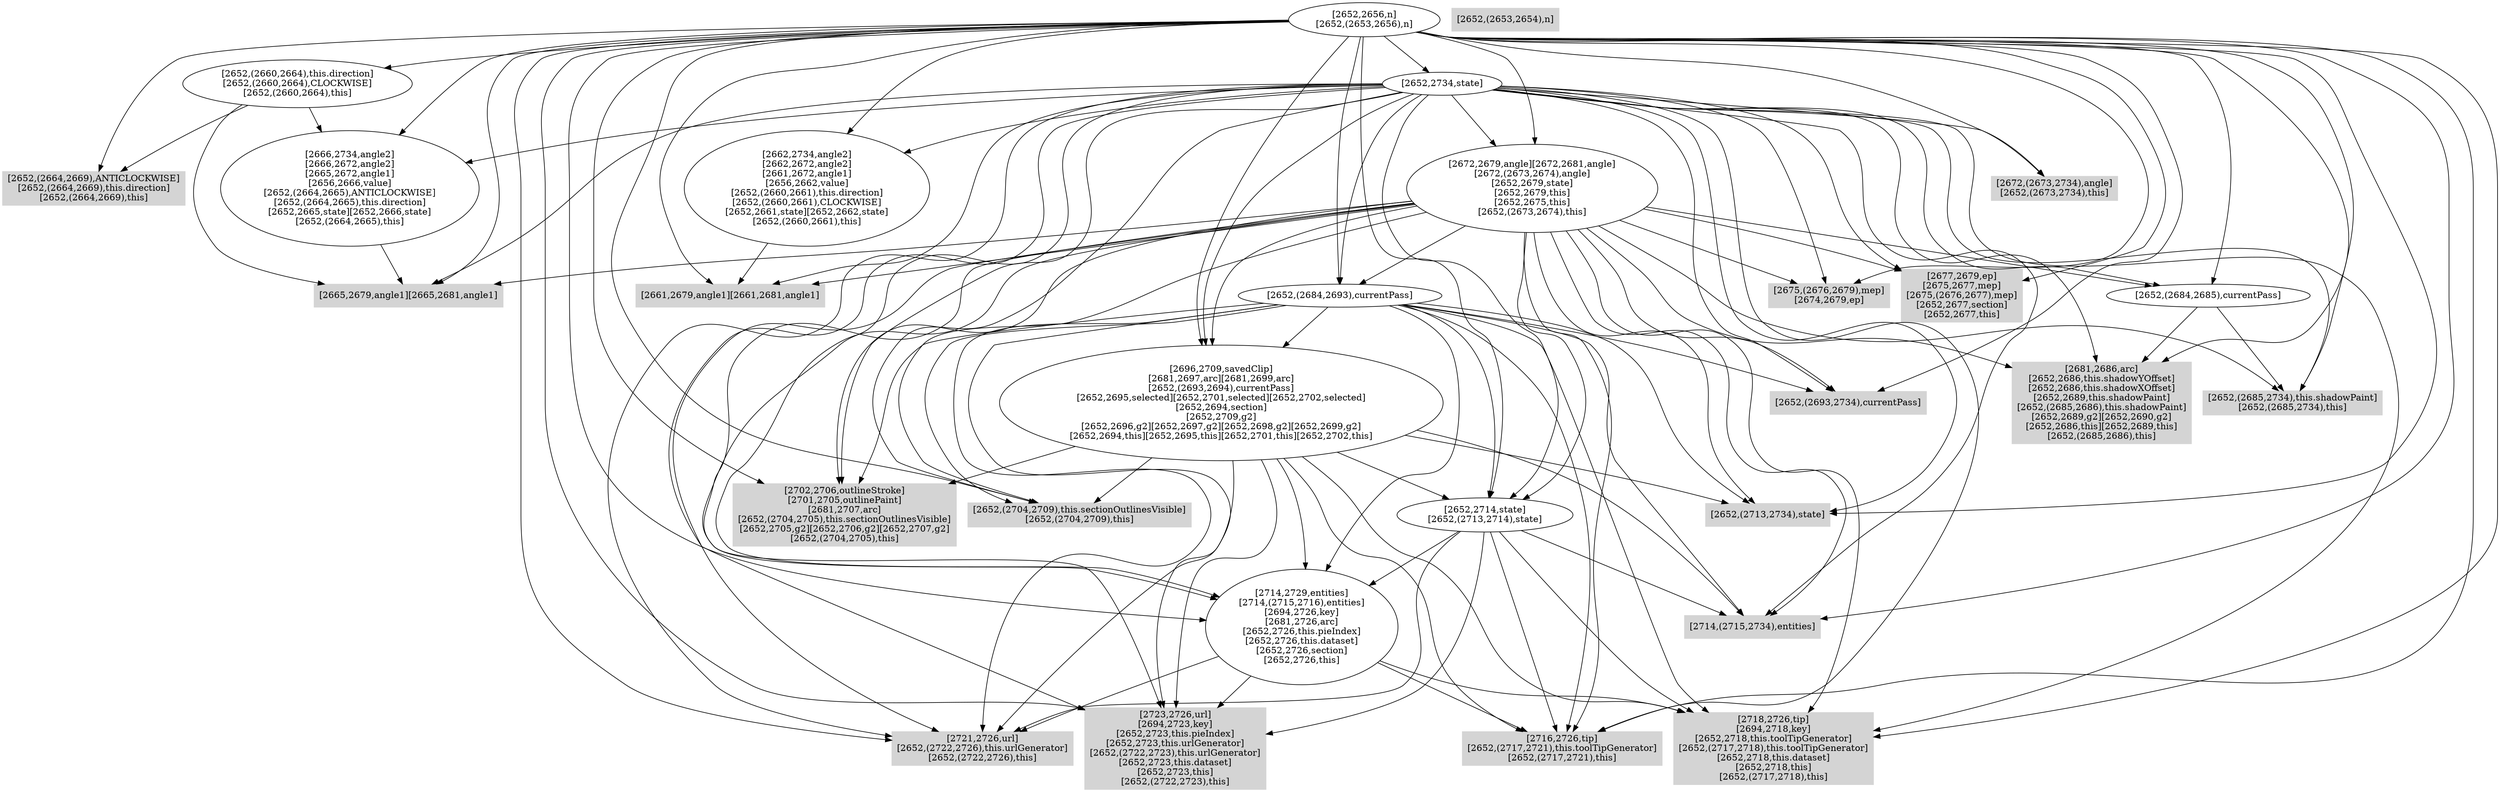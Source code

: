 digraph { 
3985 [shape=box,style=filled,color=".0 .0 .83",label="[2661,2679,angle1][2661,2681,angle1]"];
3986 [label="[2662,2734,angle2]\n[2662,2672,angle2]\n[2661,2672,angle1]\n[2656,2662,value]\n[2652,(2660,2661),this.direction]\n[2652,(2660,2661),CLOCKWISE]\n[2652,2661,state][2652,2662,state]\n[2652,(2660,2661),this]"];
3987 [shape=box,style=filled,color=".0 .0 .83",label="[2665,2679,angle1][2665,2681,angle1]"];
3988 [label="[2666,2734,angle2]\n[2666,2672,angle2]\n[2665,2672,angle1]\n[2656,2666,value]\n[2652,(2664,2665),ANTICLOCKWISE]\n[2652,(2664,2665),this.direction]\n[2652,2665,state][2652,2666,state]\n[2652,(2664,2665),this]"];
3989 [shape=box,style=filled,color=".0 .0 .83",label="[2652,(2664,2669),ANTICLOCKWISE]\n[2652,(2664,2669),this.direction]\n[2652,(2664,2669),this]"];
3990 [label="[2652,(2660,2664),this.direction]\n[2652,(2660,2664),CLOCKWISE]\n[2652,(2660,2664),this]"];
3991 [shape=box,style=filled,color=".0 .0 .83",label="[2702,2706,outlineStroke]\n[2701,2705,outlinePaint]\n[2681,2707,arc]\n[2652,(2704,2705),this.sectionOutlinesVisible]\n[2652,2705,g2][2652,2706,g2][2652,2707,g2]\n[2652,(2704,2705),this]"];
3992 [shape=box,style=filled,color=".0 .0 .83",label="[2652,(2704,2709),this.sectionOutlinesVisible]\n[2652,(2704,2709),this]"];
3993 [shape=box,style=filled,color=".0 .0 .83",label="[2718,2726,tip]\n[2694,2718,key]\n[2652,2718,this.toolTipGenerator]\n[2652,(2717,2718),this.toolTipGenerator]\n[2652,2718,this.dataset]\n[2652,2718,this]\n[2652,(2717,2718),this]"];
3994 [shape=box,style=filled,color=".0 .0 .83",label="[2716,2726,tip]\n[2652,(2717,2721),this.toolTipGenerator]\n[2652,(2717,2721),this]"];
3995 [shape=box,style=filled,color=".0 .0 .83",label="[2723,2726,url]\n[2694,2723,key]\n[2652,2723,this.pieIndex]\n[2652,2723,this.urlGenerator]\n[2652,(2722,2723),this.urlGenerator]\n[2652,2723,this.dataset]\n[2652,2723,this]\n[2652,(2722,2723),this]"];
3996 [shape=box,style=filled,color=".0 .0 .83",label="[2721,2726,url]\n[2652,(2722,2726),this.urlGenerator]\n[2652,(2722,2726),this]"];
3997 [label="[2714,2729,entities]\n[2714,(2715,2716),entities]\n[2694,2726,key]\n[2681,2726,arc]\n[2652,2726,this.pieIndex]\n[2652,2726,this.dataset]\n[2652,2726,section]\n[2652,2726,this]"];
3998 [shape=box,style=filled,color=".0 .0 .83",label="[2714,(2715,2734),entities]"];
3999 [label="[2652,2714,state]\n[2652,(2713,2714),state]"];
4000 [shape=box,style=filled,color=".0 .0 .83",label="[2652,(2713,2734),state]"];
4001 [label="[2696,2709,savedClip]\n[2681,2697,arc][2681,2699,arc]\n[2652,(2693,2694),currentPass]\n[2652,2695,selected][2652,2701,selected][2652,2702,selected]\n[2652,2694,section]\n[2652,2709,g2]\n[2652,2696,g2][2652,2697,g2][2652,2698,g2][2652,2699,g2]\n[2652,2694,this][2652,2695,this][2652,2701,this][2652,2702,this]"];
4002 [shape=box,style=filled,color=".0 .0 .83",label="[2681,2686,arc]\n[2652,2686,this.shadowYOffset]\n[2652,2686,this.shadowXOffset]\n[2652,2689,this.shadowPaint]\n[2652,(2685,2686),this.shadowPaint]\n[2652,2689,g2][2652,2690,g2]\n[2652,2686,this][2652,2689,this]\n[2652,(2685,2686),this]"];
4003 [shape=box,style=filled,color=".0 .0 .83",label="[2652,(2685,2734),this.shadowPaint]\n[2652,(2685,2734),this]"];
4004 [shape=box,style=filled,color=".0 .0 .83",label="[2677,2679,ep]\n[2675,2677,mep]\n[2675,(2676,2677),mep]\n[2652,2677,section]\n[2652,2677,this]"];
4005 [label="[2652,(2684,2685),currentPass]"];
4006 [shape=box,style=filled,color=".0 .0 .83",label="[2652,(2693,2734),currentPass]"];
4007 [label="[2652,(2684,2693),currentPass]"];
4008 [shape=box,style=filled,color=".0 .0 .83",label="[2675,(2676,2679),mep]\n[2674,2679,ep]"];
4009 [label="[2672,2679,angle][2672,2681,angle]\n[2672,(2673,2674),angle]\n[2652,2679,state]\n[2652,2679,this]\n[2652,2675,this]\n[2652,(2673,2674),this]"];
4010 [shape=box,style=filled,color=".0 .0 .83",label="[2672,(2673,2734),angle]\n[2652,(2673,2734),this]"];
4011 [label="[2652,2734,state]"];
4012 [shape=box,style=filled,color=".0 .0 .83",label="[2652,(2653,2654),n]"];
4013 [label="[2652,2656,n]\n[2652,(2653,2656),n]"];
3986 -> 3985;
3988 -> 3987;
3990 -> 3987;
3990 -> 3988;
3990 -> 3989;
3997 -> 3993;
3997 -> 3994;
3997 -> 3995;
3997 -> 3996;
3999 -> 3993;
3999 -> 3994;
3999 -> 3995;
3999 -> 3996;
3999 -> 3997;
3999 -> 3998;
4001 -> 3991;
4001 -> 3992;
4001 -> 3993;
4001 -> 3994;
4001 -> 3995;
4001 -> 3996;
4001 -> 3997;
4001 -> 3998;
4001 -> 3999;
4001 -> 4000;
4005 -> 4002;
4005 -> 4003;
4007 -> 3991;
4007 -> 3992;
4007 -> 3993;
4007 -> 3994;
4007 -> 3995;
4007 -> 3996;
4007 -> 3997;
4007 -> 3998;
4007 -> 3999;
4007 -> 4000;
4007 -> 4001;
4007 -> 4006;
4009 -> 3985;
4009 -> 3987;
4009 -> 3991;
4009 -> 3992;
4009 -> 3993;
4009 -> 3994;
4009 -> 3995;
4009 -> 3996;
4009 -> 3997;
4009 -> 3998;
4009 -> 3999;
4009 -> 4000;
4009 -> 4001;
4009 -> 4002;
4009 -> 4003;
4009 -> 4004;
4009 -> 4005;
4009 -> 4006;
4009 -> 4007;
4009 -> 4008;
4011 -> 3985;
4011 -> 3986;
4011 -> 3987;
4011 -> 3988;
4011 -> 3991;
4011 -> 3992;
4011 -> 3993;
4011 -> 3994;
4011 -> 3995;
4011 -> 3996;
4011 -> 3997;
4011 -> 3998;
4011 -> 3999;
4011 -> 4000;
4011 -> 4001;
4011 -> 4002;
4011 -> 4003;
4011 -> 4004;
4011 -> 4005;
4011 -> 4006;
4011 -> 4007;
4011 -> 4008;
4011 -> 4009;
4011 -> 4010;
4013 -> 3985;
4013 -> 3986;
4013 -> 3987;
4013 -> 3988;
4013 -> 3989;
4013 -> 3990;
4013 -> 3991;
4013 -> 3992;
4013 -> 3993;
4013 -> 3994;
4013 -> 3995;
4013 -> 3996;
4013 -> 3997;
4013 -> 3998;
4013 -> 3999;
4013 -> 4000;
4013 -> 4001;
4013 -> 4002;
4013 -> 4003;
4013 -> 4004;
4013 -> 4005;
4013 -> 4006;
4013 -> 4007;
4013 -> 4008;
4013 -> 4009;
4013 -> 4010;
4013 -> 4011;
}